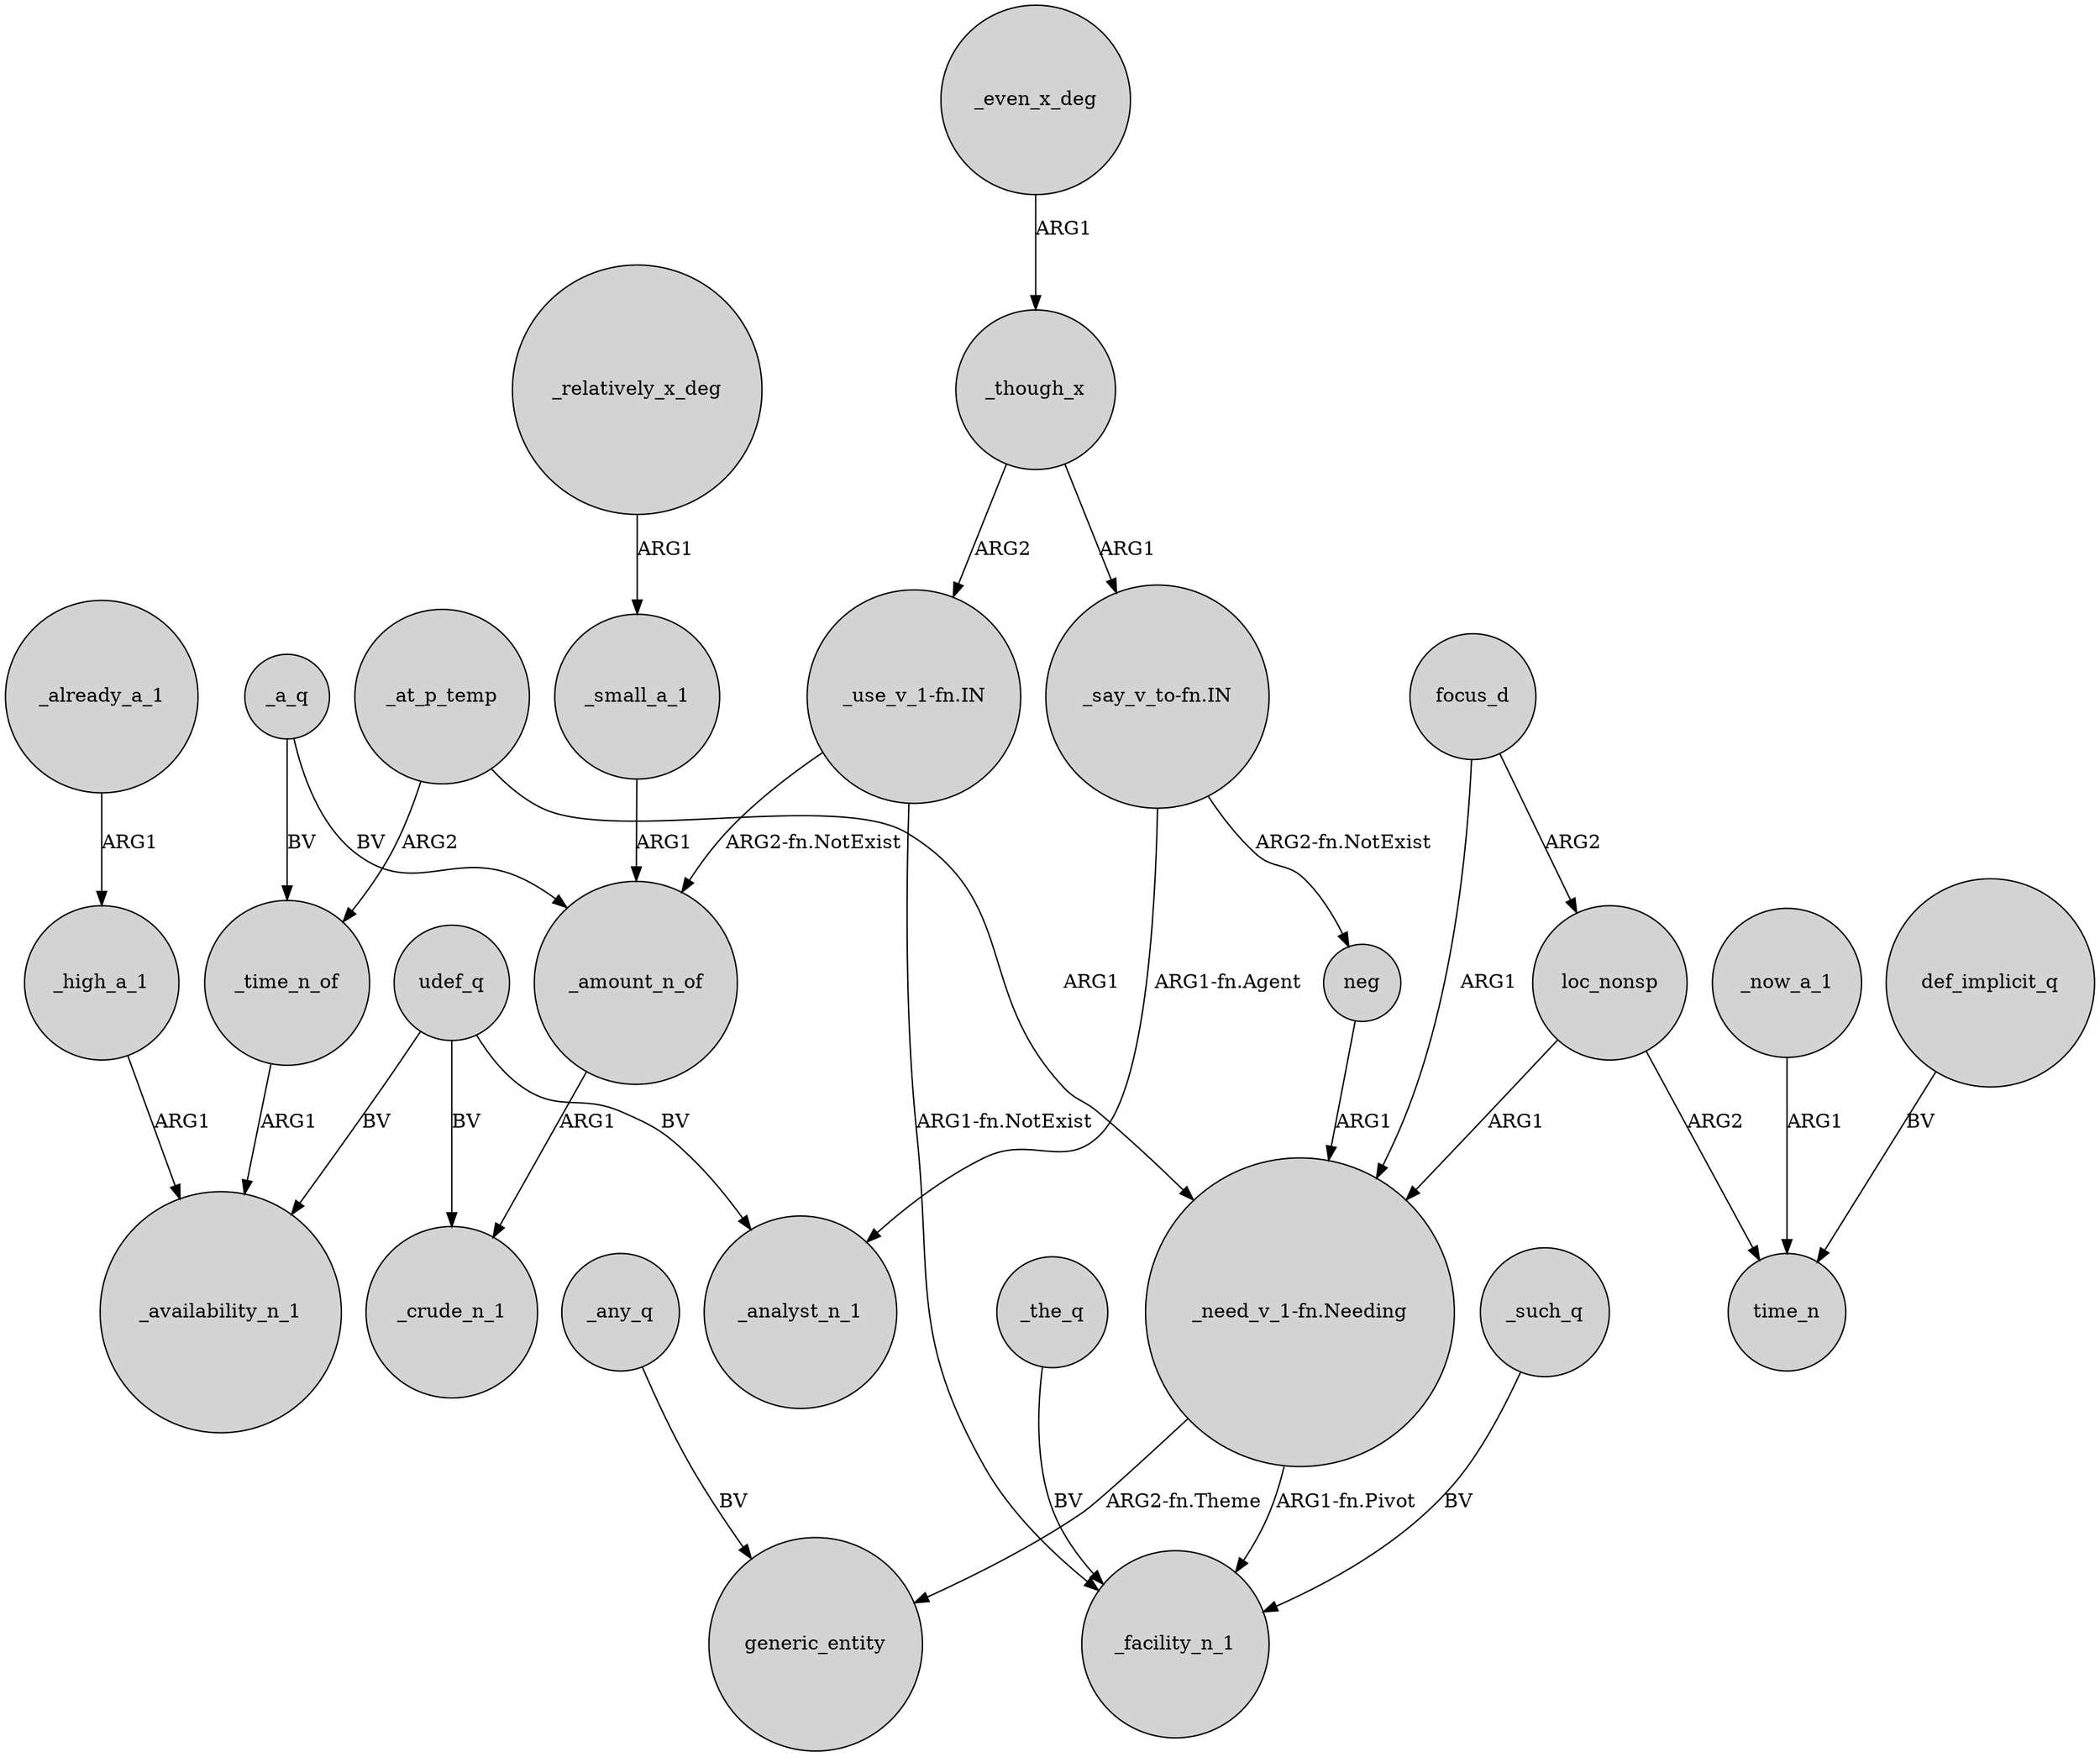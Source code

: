 digraph {
	node [shape=circle style=filled]
	_amount_n_of -> _crude_n_1 [label=ARG1]
	focus_d -> loc_nonsp [label=ARG2]
	"_need_v_1-fn.Needing" -> generic_entity [label="ARG2-fn.Theme"]
	"_use_v_1-fn.IN" -> _amount_n_of [label="ARG2-fn.NotExist"]
	_though_x -> "_use_v_1-fn.IN" [label=ARG2]
	_already_a_1 -> _high_a_1 [label=ARG1]
	_high_a_1 -> _availability_n_1 [label=ARG1]
	_even_x_deg -> _though_x [label=ARG1]
	_at_p_temp -> _time_n_of [label=ARG2]
	_a_q -> _time_n_of [label=BV]
	"_need_v_1-fn.Needing" -> _facility_n_1 [label="ARG1-fn.Pivot"]
	loc_nonsp -> time_n [label=ARG2]
	focus_d -> "_need_v_1-fn.Needing" [label=ARG1]
	_relatively_x_deg -> _small_a_1 [label=ARG1]
	loc_nonsp -> "_need_v_1-fn.Needing" [label=ARG1]
	"_use_v_1-fn.IN" -> _facility_n_1 [label="ARG1-fn.NotExist"]
	_though_x -> "_say_v_to-fn.IN" [label=ARG1]
	"_say_v_to-fn.IN" -> _analyst_n_1 [label="ARG1-fn.Agent"]
	_now_a_1 -> time_n [label=ARG1]
	_time_n_of -> _availability_n_1 [label=ARG1]
	_small_a_1 -> _amount_n_of [label=ARG1]
	_any_q -> generic_entity [label=BV]
	_the_q -> _facility_n_1 [label=BV]
	_such_q -> _facility_n_1 [label=BV]
	udef_q -> _crude_n_1 [label=BV]
	_at_p_temp -> "_need_v_1-fn.Needing" [label=ARG1]
	"_say_v_to-fn.IN" -> neg [label="ARG2-fn.NotExist"]
	udef_q -> _analyst_n_1 [label=BV]
	neg -> "_need_v_1-fn.Needing" [label=ARG1]
	udef_q -> _availability_n_1 [label=BV]
	def_implicit_q -> time_n [label=BV]
	_a_q -> _amount_n_of [label=BV]
}
